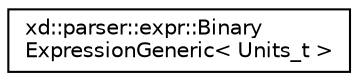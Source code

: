 digraph "Graphical Class Hierarchy"
{
  edge [fontname="Helvetica",fontsize="10",labelfontname="Helvetica",labelfontsize="10"];
  node [fontname="Helvetica",fontsize="10",shape=record];
  rankdir="LR";
  Node0 [label="xd::parser::expr::Binary\lExpressionGeneric\< Units_t \>",height=0.2,width=0.4,color="black", fillcolor="white", style="filled",URL="$structxd_1_1parser_1_1expr_1_1_binary_expression_generic.html"];
}
